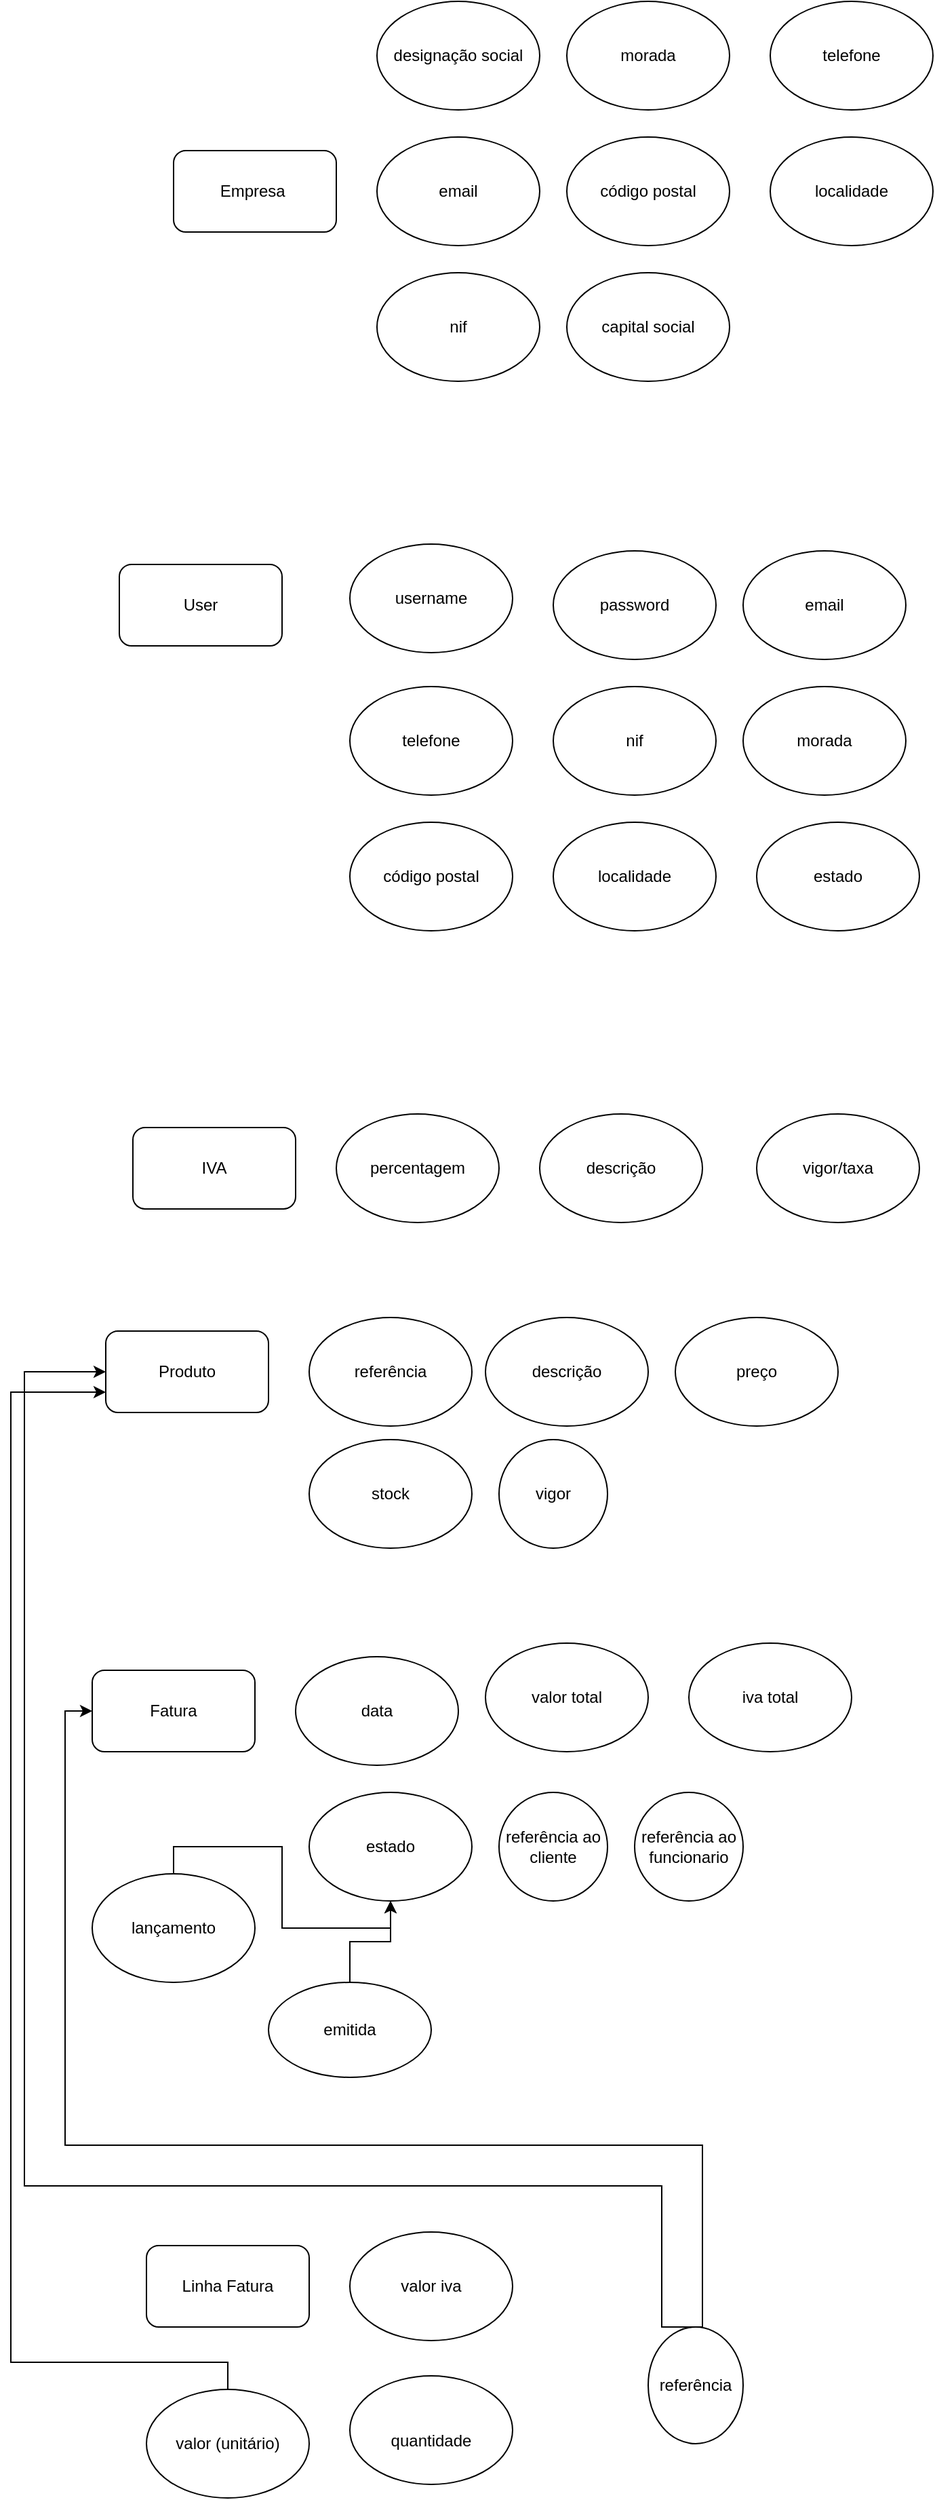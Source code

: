 <mxfile version="17.4.3" type="device"><diagram id="YJ8WVVo7p_WTi6Rfg0mn" name="Page-1"><mxGraphModel dx="1422" dy="762" grid="1" gridSize="10" guides="1" tooltips="1" connect="1" arrows="1" fold="1" page="1" pageScale="1" pageWidth="827" pageHeight="1169" math="0" shadow="0"><root><mxCell id="0"/><mxCell id="1" parent="0"/><mxCell id="24Cj4WCRkqFY-38adqG7-1" value="Empresa&amp;nbsp;" style="rounded=1;whiteSpace=wrap;html=1;" vertex="1" parent="1"><mxGeometry x="140" y="150" width="120" height="60" as="geometry"/></mxCell><mxCell id="24Cj4WCRkqFY-38adqG7-2" value="designação social" style="ellipse;whiteSpace=wrap;html=1;" vertex="1" parent="1"><mxGeometry x="290" y="40" width="120" height="80" as="geometry"/></mxCell><mxCell id="24Cj4WCRkqFY-38adqG7-4" value="nif" style="ellipse;whiteSpace=wrap;html=1;" vertex="1" parent="1"><mxGeometry x="290" y="240" width="120" height="80" as="geometry"/></mxCell><mxCell id="24Cj4WCRkqFY-38adqG7-5" value="telefone" style="ellipse;whiteSpace=wrap;html=1;" vertex="1" parent="1"><mxGeometry x="580" y="40" width="120" height="80" as="geometry"/></mxCell><mxCell id="24Cj4WCRkqFY-38adqG7-6" value="&#10;&#10;email&#10;&#10;" style="ellipse;whiteSpace=wrap;html=1;" vertex="1" parent="1"><mxGeometry x="290" y="140" width="120" height="80" as="geometry"/></mxCell><mxCell id="24Cj4WCRkqFY-38adqG7-7" value="morada" style="ellipse;whiteSpace=wrap;html=1;" vertex="1" parent="1"><mxGeometry x="430" y="40" width="120" height="80" as="geometry"/></mxCell><mxCell id="24Cj4WCRkqFY-38adqG7-9" value="&#10;&#10;capital social&#10;&#10;" style="ellipse;whiteSpace=wrap;html=1;" vertex="1" parent="1"><mxGeometry x="430" y="240" width="120" height="80" as="geometry"/></mxCell><mxCell id="24Cj4WCRkqFY-38adqG7-10" value="localidade" style="ellipse;whiteSpace=wrap;html=1;" vertex="1" parent="1"><mxGeometry x="580" y="140" width="120" height="80" as="geometry"/></mxCell><mxCell id="24Cj4WCRkqFY-38adqG7-11" value="código postal" style="ellipse;whiteSpace=wrap;html=1;" vertex="1" parent="1"><mxGeometry x="430" y="140" width="120" height="80" as="geometry"/></mxCell><mxCell id="24Cj4WCRkqFY-38adqG7-12" value="&#10;&#10;User&#10;&#10;" style="rounded=1;whiteSpace=wrap;html=1;" vertex="1" parent="1"><mxGeometry x="100" y="455" width="120" height="60" as="geometry"/></mxCell><mxCell id="24Cj4WCRkqFY-38adqG7-13" value="&#10;&#10;percentagem&#10;&#10;" style="ellipse;whiteSpace=wrap;html=1;" vertex="1" parent="1"><mxGeometry x="260" y="860" width="120" height="80" as="geometry"/></mxCell><mxCell id="24Cj4WCRkqFY-38adqG7-17" value="telefone" style="ellipse;whiteSpace=wrap;html=1;" vertex="1" parent="1"><mxGeometry x="270" y="545" width="120" height="80" as="geometry"/></mxCell><mxCell id="24Cj4WCRkqFY-38adqG7-18" value="email" style="ellipse;whiteSpace=wrap;html=1;" vertex="1" parent="1"><mxGeometry x="560" y="445" width="120" height="80" as="geometry"/></mxCell><mxCell id="24Cj4WCRkqFY-38adqG7-19" value="password" style="ellipse;whiteSpace=wrap;html=1;" vertex="1" parent="1"><mxGeometry x="420" y="445" width="120" height="80" as="geometry"/></mxCell><mxCell id="24Cj4WCRkqFY-38adqG7-20" value="&#10;&#10;username&#10;&#10;" style="ellipse;whiteSpace=wrap;html=1;" vertex="1" parent="1"><mxGeometry x="270" y="440" width="120" height="80" as="geometry"/></mxCell><mxCell id="24Cj4WCRkqFY-38adqG7-22" value="nif" style="ellipse;whiteSpace=wrap;html=1;" vertex="1" parent="1"><mxGeometry x="420" y="545" width="120" height="80" as="geometry"/></mxCell><mxCell id="24Cj4WCRkqFY-38adqG7-23" value="morada" style="ellipse;whiteSpace=wrap;html=1;" vertex="1" parent="1"><mxGeometry x="560" y="545" width="120" height="80" as="geometry"/></mxCell><mxCell id="24Cj4WCRkqFY-38adqG7-24" value="código postal" style="ellipse;whiteSpace=wrap;html=1;" vertex="1" parent="1"><mxGeometry x="270" y="645" width="120" height="80" as="geometry"/></mxCell><mxCell id="24Cj4WCRkqFY-38adqG7-25" value="IVA" style="rounded=1;whiteSpace=wrap;html=1;" vertex="1" parent="1"><mxGeometry x="110" y="870" width="120" height="60" as="geometry"/></mxCell><mxCell id="24Cj4WCRkqFY-38adqG7-26" value="vigor/taxa" style="ellipse;whiteSpace=wrap;html=1;" vertex="1" parent="1"><mxGeometry x="570" y="860" width="120" height="80" as="geometry"/></mxCell><mxCell id="24Cj4WCRkqFY-38adqG7-27" value="descrição" style="ellipse;whiteSpace=wrap;html=1;" vertex="1" parent="1"><mxGeometry x="410" y="860" width="120" height="80" as="geometry"/></mxCell><mxCell id="24Cj4WCRkqFY-38adqG7-28" value="Produto" style="rounded=1;whiteSpace=wrap;html=1;" vertex="1" parent="1"><mxGeometry x="90" y="1020" width="120" height="60" as="geometry"/></mxCell><mxCell id="24Cj4WCRkqFY-38adqG7-29" value="&#10;&#10;referência&#10;&#10;" style="ellipse;whiteSpace=wrap;html=1;" vertex="1" parent="1"><mxGeometry x="240" y="1010" width="120" height="80" as="geometry"/></mxCell><mxCell id="24Cj4WCRkqFY-38adqG7-33" value="vigor" style="ellipse;whiteSpace=wrap;html=1;" vertex="1" parent="1"><mxGeometry x="380" y="1100" width="80" height="80" as="geometry"/></mxCell><mxCell id="24Cj4WCRkqFY-38adqG7-34" value="stock" style="ellipse;whiteSpace=wrap;html=1;" vertex="1" parent="1"><mxGeometry x="240" y="1100" width="120" height="80" as="geometry"/></mxCell><mxCell id="24Cj4WCRkqFY-38adqG7-35" value="preço" style="ellipse;whiteSpace=wrap;html=1;" vertex="1" parent="1"><mxGeometry x="510" y="1010" width="120" height="80" as="geometry"/></mxCell><mxCell id="24Cj4WCRkqFY-38adqG7-36" value="descrição" style="ellipse;whiteSpace=wrap;html=1;" vertex="1" parent="1"><mxGeometry x="370" y="1010" width="120" height="80" as="geometry"/></mxCell><mxCell id="24Cj4WCRkqFY-38adqG7-37" value="&#10;&#10;Fatura&#10;&#10;" style="rounded=1;whiteSpace=wrap;html=1;" vertex="1" parent="1"><mxGeometry x="80" y="1270" width="120" height="60" as="geometry"/></mxCell><mxCell id="24Cj4WCRkqFY-38adqG7-38" value="&#10;&#10;data&#10;&#10;" style="ellipse;whiteSpace=wrap;html=1;" vertex="1" parent="1"><mxGeometry x="230" y="1260" width="120" height="80" as="geometry"/></mxCell><mxCell id="24Cj4WCRkqFY-38adqG7-46" style="edgeStyle=orthogonalEdgeStyle;rounded=0;orthogonalLoop=1;jettySize=auto;html=1;exitX=0.5;exitY=0;exitDx=0;exitDy=0;entryX=0.5;entryY=1;entryDx=0;entryDy=0;" edge="1" parent="1" source="24Cj4WCRkqFY-38adqG7-39" target="24Cj4WCRkqFY-38adqG7-42"><mxGeometry relative="1" as="geometry"/></mxCell><mxCell id="24Cj4WCRkqFY-38adqG7-39" value="lançamento" style="ellipse;whiteSpace=wrap;html=1;" vertex="1" parent="1"><mxGeometry x="80" y="1420" width="120" height="80" as="geometry"/></mxCell><mxCell id="24Cj4WCRkqFY-38adqG7-40" value="referência ao funcionario" style="ellipse;whiteSpace=wrap;html=1;" vertex="1" parent="1"><mxGeometry x="480" y="1360" width="80" height="80" as="geometry"/></mxCell><mxCell id="24Cj4WCRkqFY-38adqG7-41" value="referência ao cliente" style="ellipse;whiteSpace=wrap;html=1;" vertex="1" parent="1"><mxGeometry x="380" y="1360" width="80" height="80" as="geometry"/></mxCell><mxCell id="24Cj4WCRkqFY-38adqG7-42" value="&#10;&#10;estado&#10;&#10;" style="ellipse;whiteSpace=wrap;html=1;" vertex="1" parent="1"><mxGeometry x="240" y="1360" width="120" height="80" as="geometry"/></mxCell><mxCell id="24Cj4WCRkqFY-38adqG7-43" value="iva total" style="ellipse;whiteSpace=wrap;html=1;" vertex="1" parent="1"><mxGeometry x="520" y="1250" width="120" height="80" as="geometry"/></mxCell><mxCell id="24Cj4WCRkqFY-38adqG7-44" value="&#10;&#10;valor total&#10;&#10;" style="ellipse;whiteSpace=wrap;html=1;" vertex="1" parent="1"><mxGeometry x="370" y="1250" width="120" height="80" as="geometry"/></mxCell><mxCell id="24Cj4WCRkqFY-38adqG7-47" style="edgeStyle=orthogonalEdgeStyle;rounded=0;orthogonalLoop=1;jettySize=auto;html=1;exitX=0.5;exitY=0;exitDx=0;exitDy=0;entryX=0.5;entryY=1;entryDx=0;entryDy=0;" edge="1" parent="1" source="24Cj4WCRkqFY-38adqG7-45" target="24Cj4WCRkqFY-38adqG7-42"><mxGeometry relative="1" as="geometry"/></mxCell><mxCell id="24Cj4WCRkqFY-38adqG7-45" value="emitida" style="ellipse;whiteSpace=wrap;html=1;" vertex="1" parent="1"><mxGeometry x="210" y="1500" width="120" height="70" as="geometry"/></mxCell><mxCell id="24Cj4WCRkqFY-38adqG7-48" value="&amp;nbsp;Linha Fatura&amp;nbsp;" style="rounded=1;whiteSpace=wrap;html=1;" vertex="1" parent="1"><mxGeometry x="120" y="1694" width="120" height="60" as="geometry"/></mxCell><mxCell id="24Cj4WCRkqFY-38adqG7-49" value="&lt;br&gt;quantidade" style="ellipse;whiteSpace=wrap;html=1;" vertex="1" parent="1"><mxGeometry x="270" y="1790" width="120" height="80" as="geometry"/></mxCell><mxCell id="24Cj4WCRkqFY-38adqG7-55" style="edgeStyle=orthogonalEdgeStyle;rounded=0;orthogonalLoop=1;jettySize=auto;html=1;exitX=0.5;exitY=0;exitDx=0;exitDy=0;entryX=0;entryY=0.75;entryDx=0;entryDy=0;" edge="1" parent="1" source="24Cj4WCRkqFY-38adqG7-50" target="24Cj4WCRkqFY-38adqG7-28"><mxGeometry relative="1" as="geometry"><Array as="points"><mxPoint x="20" y="1780"/><mxPoint x="20" y="1065"/></Array></mxGeometry></mxCell><mxCell id="24Cj4WCRkqFY-38adqG7-50" value="&#10;&#10;valor (unitário)&#10;&#10;" style="ellipse;whiteSpace=wrap;html=1;" vertex="1" parent="1"><mxGeometry x="120" y="1800" width="120" height="80" as="geometry"/></mxCell><mxCell id="24Cj4WCRkqFY-38adqG7-51" value="&#10;&#10;valor iva&#10;&#10;" style="ellipse;whiteSpace=wrap;html=1;" vertex="1" parent="1"><mxGeometry x="270" y="1684" width="120" height="80" as="geometry"/></mxCell><mxCell id="24Cj4WCRkqFY-38adqG7-53" style="edgeStyle=orthogonalEdgeStyle;rounded=0;orthogonalLoop=1;jettySize=auto;html=1;exitX=0.5;exitY=0;exitDx=0;exitDy=0;entryX=0;entryY=0.5;entryDx=0;entryDy=0;" edge="1" parent="1" source="24Cj4WCRkqFY-38adqG7-52" target="24Cj4WCRkqFY-38adqG7-37"><mxGeometry relative="1" as="geometry"><Array as="points"><mxPoint x="530" y="1620"/><mxPoint x="60" y="1620"/><mxPoint x="60" y="1300"/></Array></mxGeometry></mxCell><mxCell id="24Cj4WCRkqFY-38adqG7-54" style="edgeStyle=orthogonalEdgeStyle;rounded=0;orthogonalLoop=1;jettySize=auto;html=1;exitX=0.5;exitY=0;exitDx=0;exitDy=0;entryX=0;entryY=0.5;entryDx=0;entryDy=0;" edge="1" parent="1" source="24Cj4WCRkqFY-38adqG7-52" target="24Cj4WCRkqFY-38adqG7-28"><mxGeometry relative="1" as="geometry"><Array as="points"><mxPoint x="500" y="1754"/><mxPoint x="500" y="1650"/><mxPoint x="30" y="1650"/><mxPoint x="30" y="1050"/></Array></mxGeometry></mxCell><mxCell id="24Cj4WCRkqFY-38adqG7-52" value="&#10;&#10; referência&#10;&#10;" style="ellipse;whiteSpace=wrap;html=1;" vertex="1" parent="1"><mxGeometry x="490" y="1754" width="70" height="86" as="geometry"/></mxCell><mxCell id="24Cj4WCRkqFY-38adqG7-56" value="localidade" style="ellipse;whiteSpace=wrap;html=1;" vertex="1" parent="1"><mxGeometry x="420" y="645" width="120" height="80" as="geometry"/></mxCell><mxCell id="24Cj4WCRkqFY-38adqG7-57" value="estado" style="ellipse;whiteSpace=wrap;html=1;" vertex="1" parent="1"><mxGeometry x="570" y="645" width="120" height="80" as="geometry"/></mxCell></root></mxGraphModel></diagram></mxfile>